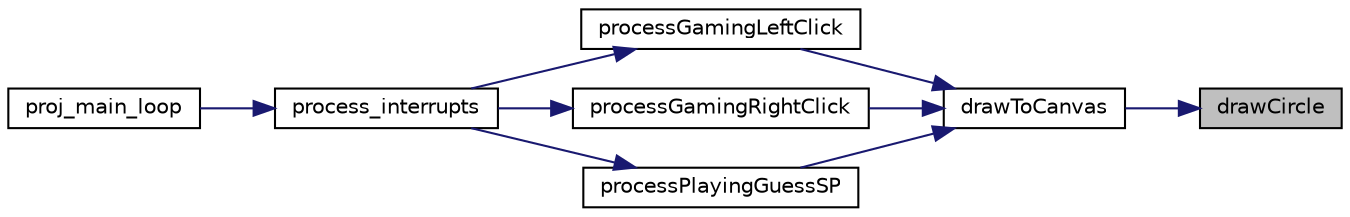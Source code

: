 digraph "drawCircle"
{
 // LATEX_PDF_SIZE
  edge [fontname="Helvetica",fontsize="10",labelfontname="Helvetica",labelfontsize="10"];
  node [fontname="Helvetica",fontsize="10",shape=record];
  rankdir="RL";
  Node1 [label="drawCircle",height=0.2,width=0.4,color="black", fillcolor="grey75", style="filled", fontcolor="black",tooltip="This function draws a circle on the drawing canvas."];
  Node1 -> Node2 [dir="back",color="midnightblue",fontsize="10",style="solid"];
  Node2 [label="drawToCanvas",height=0.2,width=0.4,color="black", fillcolor="white", style="filled",URL="$graphics_8c.html#aef6afec6ec4db03339ba38050ab30052",tooltip="This function draws a line between two points on the drawing canvas."];
  Node2 -> Node3 [dir="back",color="midnightblue",fontsize="10",style="solid"];
  Node3 [label="processGamingLeftClick",height=0.2,width=0.4,color="black", fillcolor="white", style="filled",URL="$drawing_8c.html#a91a437d267e8f431fdc48f38020cd7d2",tooltip="This function process left clicks on the draw page, it verifeis where the player clicked and realizes..."];
  Node3 -> Node4 [dir="back",color="midnightblue",fontsize="10",style="solid"];
  Node4 [label="process_interrupts",height=0.2,width=0.4,color="black", fillcolor="white", style="filled",URL="$main_8c.html#a9c74859d9e32b26fca9274d294eff910",tooltip=" "];
  Node4 -> Node5 [dir="back",color="midnightblue",fontsize="10",style="solid"];
  Node5 [label="proj_main_loop",height=0.2,width=0.4,color="black", fillcolor="white", style="filled",URL="$main_8c.html#a2a16f651eccbd248e1ad3b3b924b143b",tooltip=" "];
  Node2 -> Node6 [dir="back",color="midnightblue",fontsize="10",style="solid"];
  Node6 [label="processGamingRightClick",height=0.2,width=0.4,color="black", fillcolor="white", style="filled",URL="$drawing_8c.html#a02386551bfca56575b414789cd774a08",tooltip="This function process right clicks on the draw page, it verifeis where the player clicked and realize..."];
  Node6 -> Node4 [dir="back",color="midnightblue",fontsize="10",style="solid"];
  Node2 -> Node7 [dir="back",color="midnightblue",fontsize="10",style="solid"];
  Node7 [label="processPlayingGuessSP",height=0.2,width=0.4,color="black", fillcolor="white", style="filled",URL="$serial_port_8c.html#a6a93d1d284d0c1558b521772388ef5fb",tooltip="This function determines what a given byte received from the serial port should be used for while pla..."];
  Node7 -> Node4 [dir="back",color="midnightblue",fontsize="10",style="solid"];
}

